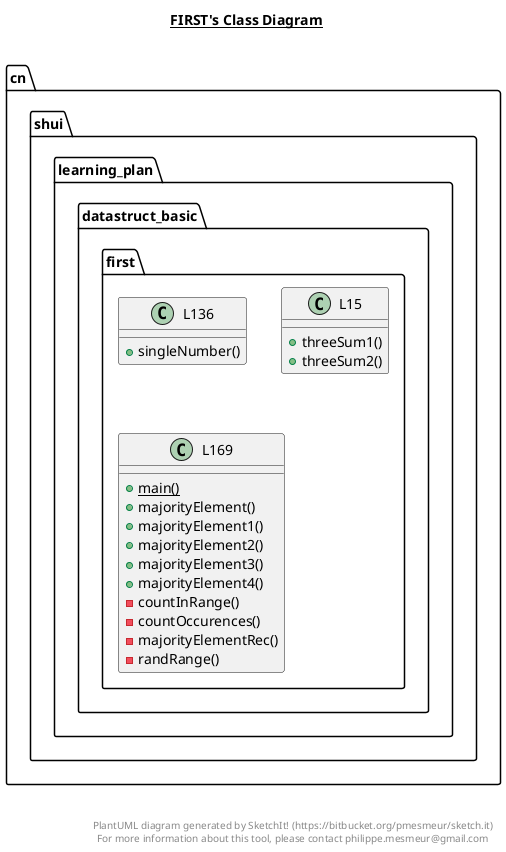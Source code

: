 @startuml

title __FIRST's Class Diagram__\n

  namespace cn.shui.learning_plan.datastruct_basic.first {
    class cn.shui.learning_plan.datastruct_basic.first.L136 {
        + singleNumber()
    }
  }
  

  namespace cn.shui.learning_plan.datastruct_basic.first {
    class cn.shui.learning_plan.datastruct_basic.first.L15 {
        + threeSum1()
        + threeSum2()
    }
  }
  

  namespace cn.shui.learning_plan.datastruct_basic.first {
    class cn.shui.learning_plan.datastruct_basic.first.L169 {
        {static} + main()
        + majorityElement()
        + majorityElement1()
        + majorityElement2()
        + majorityElement3()
        + majorityElement4()
        - countInRange()
        - countOccurences()
        - majorityElementRec()
        - randRange()
    }
  }
  



right footer


PlantUML diagram generated by SketchIt! (https://bitbucket.org/pmesmeur/sketch.it)
For more information about this tool, please contact philippe.mesmeur@gmail.com
endfooter

@enduml
